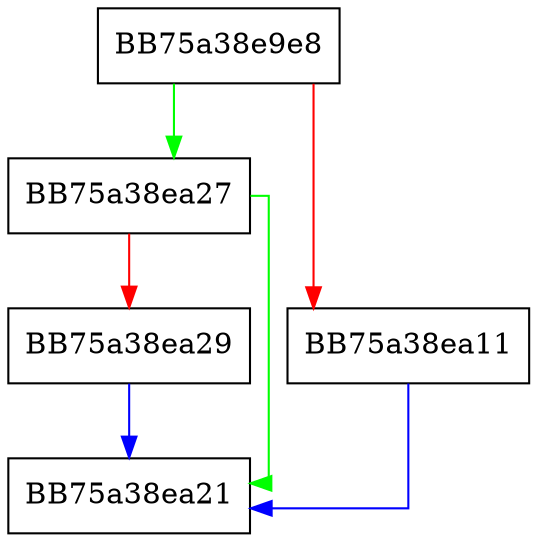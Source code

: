 digraph DoQueryProcessDetails {
  node [shape="box"];
  graph [splines=ortho];
  BB75a38e9e8 -> BB75a38ea27 [color="green"];
  BB75a38e9e8 -> BB75a38ea11 [color="red"];
  BB75a38ea11 -> BB75a38ea21 [color="blue"];
  BB75a38ea27 -> BB75a38ea21 [color="green"];
  BB75a38ea27 -> BB75a38ea29 [color="red"];
  BB75a38ea29 -> BB75a38ea21 [color="blue"];
}